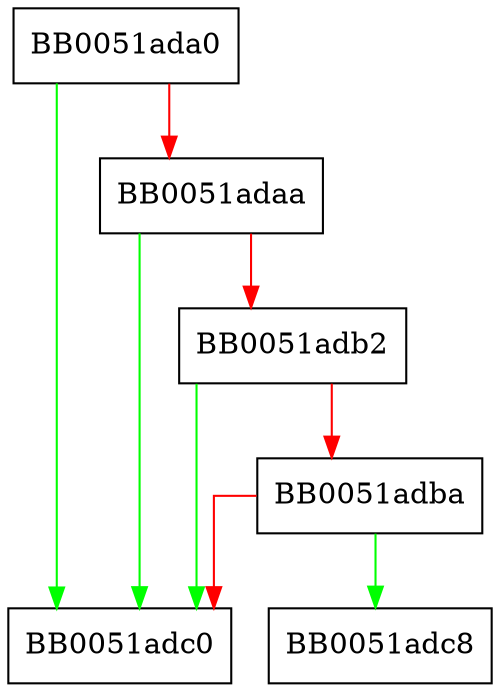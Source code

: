 digraph ASN1_check_infinite_end {
  node [shape="box"];
  graph [splines=ortho];
  BB0051ada0 -> BB0051adc0 [color="green"];
  BB0051ada0 -> BB0051adaa [color="red"];
  BB0051adaa -> BB0051adc0 [color="green"];
  BB0051adaa -> BB0051adb2 [color="red"];
  BB0051adb2 -> BB0051adc0 [color="green"];
  BB0051adb2 -> BB0051adba [color="red"];
  BB0051adba -> BB0051adc8 [color="green"];
  BB0051adba -> BB0051adc0 [color="red"];
}